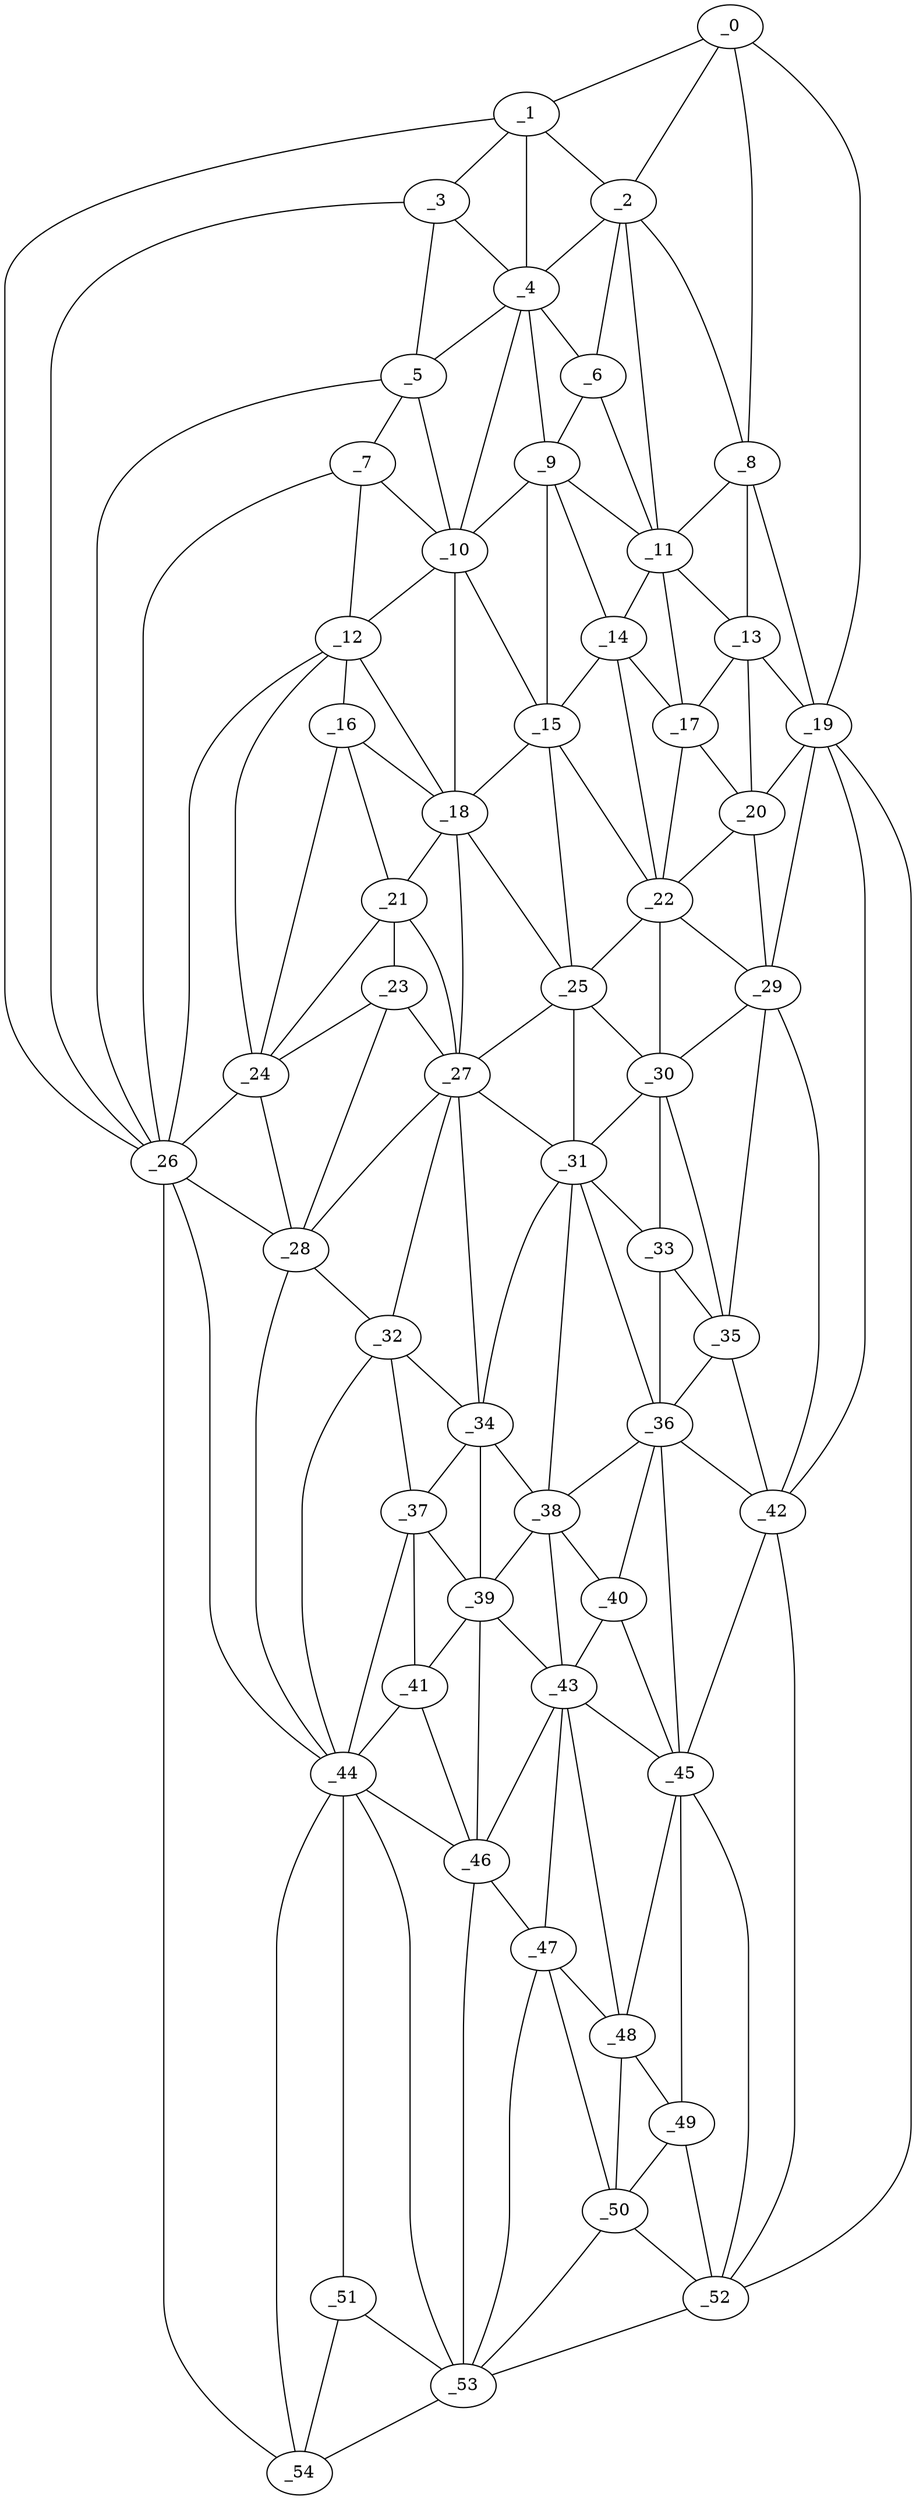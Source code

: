 graph "obj54__55.gxl" {
	_0	 [x=6,
		y=22];
	_1	 [x=10,
		y=56];
	_0 -- _1	 [valence=1];
	_2	 [x=16,
		y=38];
	_0 -- _2	 [valence=2];
	_8	 [x=37,
		y=18];
	_0 -- _8	 [valence=1];
	_19	 [x=57,
		y=11];
	_0 -- _19	 [valence=1];
	_1 -- _2	 [valence=2];
	_3	 [x=18,
		y=60];
	_1 -- _3	 [valence=2];
	_4	 [x=29,
		y=51];
	_1 -- _4	 [valence=2];
	_26	 [x=72,
		y=114];
	_1 -- _26	 [valence=1];
	_2 -- _4	 [valence=2];
	_6	 [x=32,
		y=46];
	_2 -- _6	 [valence=1];
	_2 -- _8	 [valence=2];
	_11	 [x=41,
		y=35];
	_2 -- _11	 [valence=1];
	_3 -- _4	 [valence=2];
	_5	 [x=31,
		y=66];
	_3 -- _5	 [valence=2];
	_3 -- _26	 [valence=2];
	_4 -- _5	 [valence=1];
	_4 -- _6	 [valence=2];
	_9	 [x=37,
		y=54];
	_4 -- _9	 [valence=2];
	_10	 [x=38,
		y=57];
	_4 -- _10	 [valence=2];
	_7	 [x=35,
		y=68];
	_5 -- _7	 [valence=2];
	_5 -- _10	 [valence=2];
	_5 -- _26	 [valence=2];
	_6 -- _9	 [valence=1];
	_6 -- _11	 [valence=2];
	_7 -- _10	 [valence=2];
	_12	 [x=43,
		y=72];
	_7 -- _12	 [valence=2];
	_7 -- _26	 [valence=2];
	_8 -- _11	 [valence=2];
	_13	 [x=46,
		y=21];
	_8 -- _13	 [valence=2];
	_8 -- _19	 [valence=2];
	_9 -- _10	 [valence=2];
	_9 -- _11	 [valence=1];
	_14	 [x=50,
		y=37];
	_9 -- _14	 [valence=2];
	_15	 [x=51,
		y=53];
	_9 -- _15	 [valence=2];
	_10 -- _12	 [valence=1];
	_10 -- _15	 [valence=2];
	_18	 [x=54,
		y=61];
	_10 -- _18	 [valence=2];
	_11 -- _13	 [valence=2];
	_11 -- _14	 [valence=1];
	_17	 [x=53,
		y=25];
	_11 -- _17	 [valence=2];
	_16	 [x=52,
		y=77];
	_12 -- _16	 [valence=2];
	_12 -- _18	 [valence=2];
	_24	 [x=68,
		y=100];
	_12 -- _24	 [valence=1];
	_12 -- _26	 [valence=2];
	_13 -- _17	 [valence=1];
	_13 -- _19	 [valence=2];
	_20	 [x=59,
		y=16];
	_13 -- _20	 [valence=2];
	_14 -- _15	 [valence=2];
	_14 -- _17	 [valence=2];
	_22	 [x=64,
		y=39];
	_14 -- _22	 [valence=2];
	_15 -- _18	 [valence=2];
	_15 -- _22	 [valence=2];
	_25	 [x=70,
		y=49];
	_15 -- _25	 [valence=2];
	_16 -- _18	 [valence=1];
	_21	 [x=61,
		y=81];
	_16 -- _21	 [valence=1];
	_16 -- _24	 [valence=2];
	_17 -- _20	 [valence=2];
	_17 -- _22	 [valence=2];
	_18 -- _21	 [valence=2];
	_18 -- _25	 [valence=2];
	_27	 [x=74,
		y=77];
	_18 -- _27	 [valence=2];
	_19 -- _20	 [valence=1];
	_29	 [x=78,
		y=28];
	_19 -- _29	 [valence=2];
	_42	 [x=101,
		y=33];
	_19 -- _42	 [valence=1];
	_52	 [x=123,
		y=40];
	_19 -- _52	 [valence=1];
	_20 -- _22	 [valence=2];
	_20 -- _29	 [valence=2];
	_23	 [x=68,
		y=88];
	_21 -- _23	 [valence=2];
	_21 -- _24	 [valence=1];
	_21 -- _27	 [valence=1];
	_22 -- _25	 [valence=1];
	_22 -- _29	 [valence=2];
	_30	 [x=78,
		y=36];
	_22 -- _30	 [valence=2];
	_23 -- _24	 [valence=2];
	_23 -- _27	 [valence=2];
	_28	 [x=74,
		y=88];
	_23 -- _28	 [valence=2];
	_24 -- _26	 [valence=2];
	_24 -- _28	 [valence=2];
	_25 -- _27	 [valence=1];
	_25 -- _30	 [valence=2];
	_31	 [x=81,
		y=53];
	_25 -- _31	 [valence=2];
	_26 -- _28	 [valence=1];
	_44	 [x=105,
		y=84];
	_26 -- _44	 [valence=1];
	_54	 [x=123,
		y=102];
	_26 -- _54	 [valence=1];
	_27 -- _28	 [valence=2];
	_27 -- _31	 [valence=2];
	_32	 [x=85,
		y=75];
	_27 -- _32	 [valence=2];
	_34	 [x=86,
		y=65];
	_27 -- _34	 [valence=2];
	_28 -- _32	 [valence=2];
	_28 -- _44	 [valence=1];
	_29 -- _30	 [valence=2];
	_35	 [x=90,
		y=34];
	_29 -- _35	 [valence=2];
	_29 -- _42	 [valence=2];
	_30 -- _31	 [valence=1];
	_33	 [x=86,
		y=40];
	_30 -- _33	 [valence=2];
	_30 -- _35	 [valence=1];
	_31 -- _33	 [valence=2];
	_31 -- _34	 [valence=1];
	_36	 [x=91,
		y=44];
	_31 -- _36	 [valence=1];
	_38	 [x=92,
		y=56];
	_31 -- _38	 [valence=2];
	_32 -- _34	 [valence=2];
	_37	 [x=91,
		y=73];
	_32 -- _37	 [valence=1];
	_32 -- _44	 [valence=2];
	_33 -- _35	 [valence=2];
	_33 -- _36	 [valence=2];
	_34 -- _37	 [valence=2];
	_34 -- _38	 [valence=2];
	_39	 [x=95,
		y=63];
	_34 -- _39	 [valence=1];
	_35 -- _36	 [valence=1];
	_35 -- _42	 [valence=1];
	_36 -- _38	 [valence=2];
	_40	 [x=97,
		y=50];
	_36 -- _40	 [valence=2];
	_36 -- _42	 [valence=2];
	_45	 [x=106,
		y=36];
	_36 -- _45	 [valence=1];
	_37 -- _39	 [valence=2];
	_41	 [x=98,
		y=72];
	_37 -- _41	 [valence=2];
	_37 -- _44	 [valence=2];
	_38 -- _39	 [valence=2];
	_38 -- _40	 [valence=2];
	_43	 [x=101,
		y=53];
	_38 -- _43	 [valence=2];
	_39 -- _41	 [valence=1];
	_39 -- _43	 [valence=2];
	_46	 [x=106,
		y=61];
	_39 -- _46	 [valence=2];
	_40 -- _43	 [valence=2];
	_40 -- _45	 [valence=2];
	_41 -- _44	 [valence=2];
	_41 -- _46	 [valence=1];
	_42 -- _45	 [valence=2];
	_42 -- _52	 [valence=2];
	_43 -- _45	 [valence=1];
	_43 -- _46	 [valence=1];
	_47	 [x=113,
		y=60];
	_43 -- _47	 [valence=1];
	_48	 [x=114,
		y=46];
	_43 -- _48	 [valence=2];
	_44 -- _46	 [valence=1];
	_51	 [x=121,
		y=96];
	_44 -- _51	 [valence=2];
	_53	 [x=123,
		y=76];
	_44 -- _53	 [valence=1];
	_44 -- _54	 [valence=1];
	_45 -- _48	 [valence=2];
	_49	 [x=118,
		y=45];
	_45 -- _49	 [valence=1];
	_45 -- _52	 [valence=2];
	_46 -- _47	 [valence=1];
	_46 -- _53	 [valence=2];
	_47 -- _48	 [valence=2];
	_50	 [x=120,
		y=58];
	_47 -- _50	 [valence=2];
	_47 -- _53	 [valence=1];
	_48 -- _49	 [valence=2];
	_48 -- _50	 [valence=1];
	_49 -- _50	 [valence=1];
	_49 -- _52	 [valence=2];
	_50 -- _52	 [valence=1];
	_50 -- _53	 [valence=2];
	_51 -- _53	 [valence=2];
	_51 -- _54	 [valence=1];
	_52 -- _53	 [valence=1];
	_53 -- _54	 [valence=1];
}
